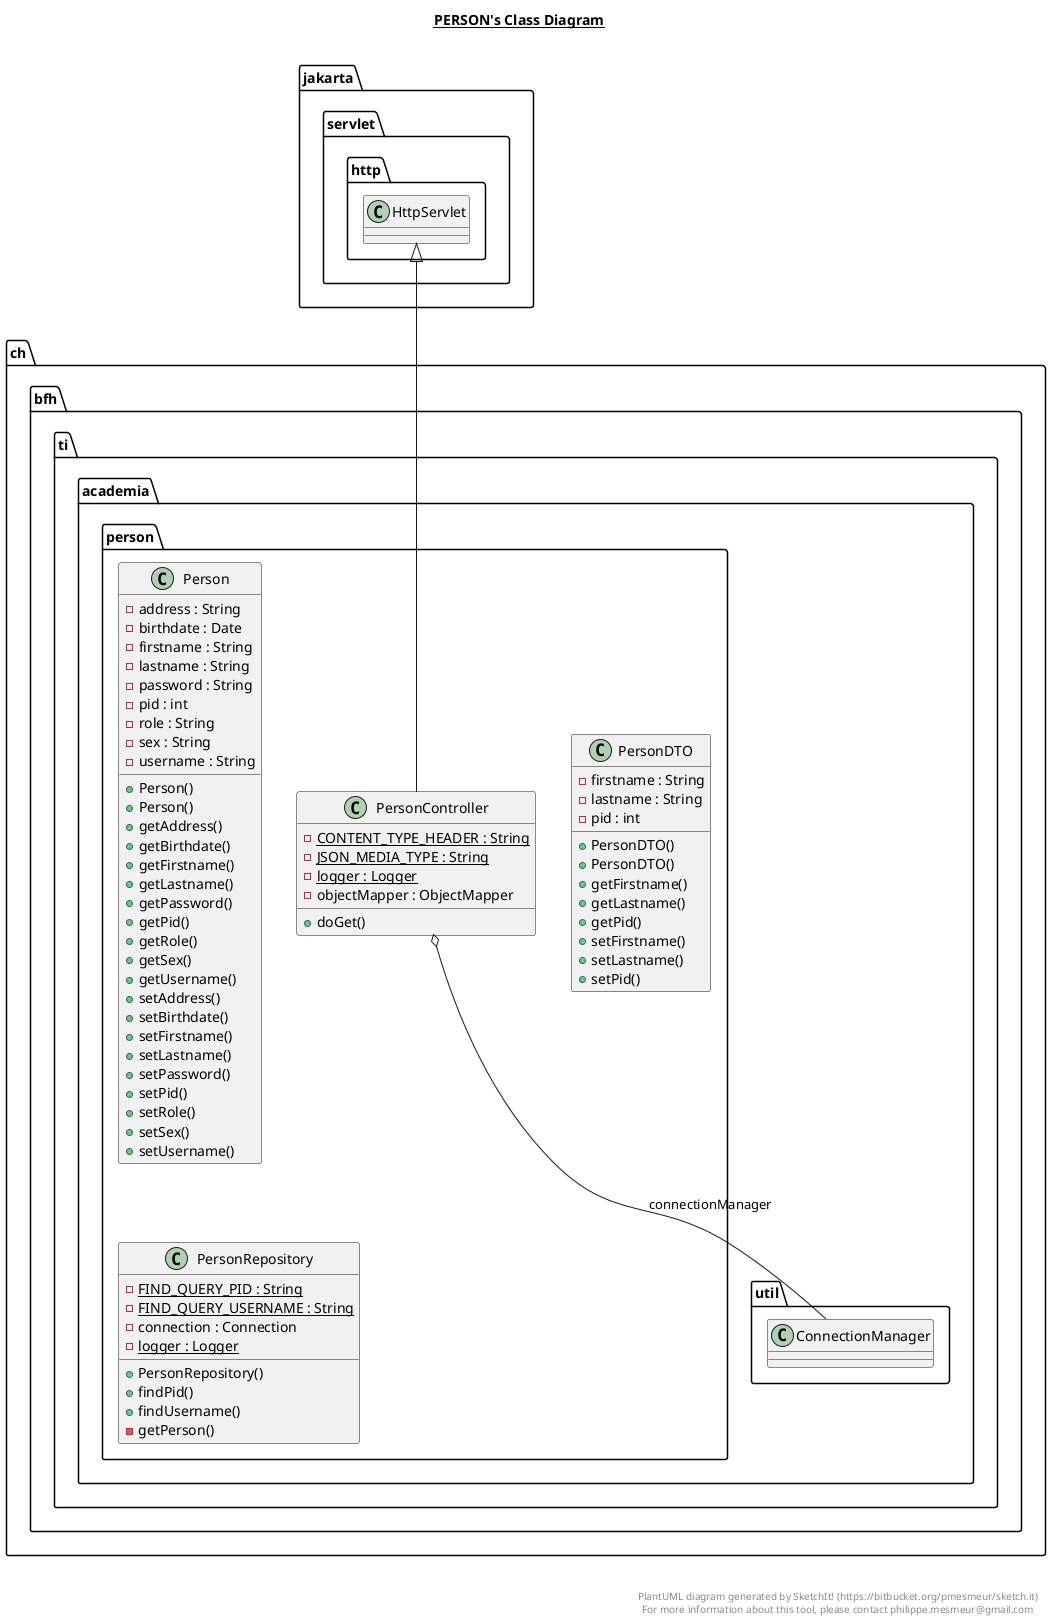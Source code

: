 @startuml

title __PERSON's Class Diagram__\n

  namespace ch.bfh.ti.academia {
    namespace person {
      class ch.bfh.ti.academia.person.Person {
          - address : String
          - birthdate : Date
          - firstname : String
          - lastname : String
          - password : String
          - pid : int
          - role : String
          - sex : String
          - username : String
          + Person()
          + Person()
          + getAddress()
          + getBirthdate()
          + getFirstname()
          + getLastname()
          + getPassword()
          + getPid()
          + getRole()
          + getSex()
          + getUsername()
          + setAddress()
          + setBirthdate()
          + setFirstname()
          + setLastname()
          + setPassword()
          + setPid()
          + setRole()
          + setSex()
          + setUsername()
      }
    }
  }
  

  namespace ch.bfh.ti.academia {
    namespace person {
      class ch.bfh.ti.academia.person.PersonController {
          {static} - CONTENT_TYPE_HEADER : String
          {static} - JSON_MEDIA_TYPE : String
          {static} - logger : Logger
          - objectMapper : ObjectMapper
          + doGet()
      }
    }
  }
  

  namespace ch.bfh.ti.academia {
    namespace person {
      class ch.bfh.ti.academia.person.PersonDTO {
          - firstname : String
          - lastname : String
          - pid : int
          + PersonDTO()
          + PersonDTO()
          + getFirstname()
          + getLastname()
          + getPid()
          + setFirstname()
          + setLastname()
          + setPid()
      }
    }
  }
  

  namespace ch.bfh.ti.academia {
    namespace person {
      class ch.bfh.ti.academia.person.PersonRepository {
          {static} - FIND_QUERY_PID : String
          {static} - FIND_QUERY_USERNAME : String
          - connection : Connection
          {static} - logger : Logger
          + PersonRepository()
          + findPid()
          + findUsername()
          - getPerson()
      }
    }
  }
  

  ch.bfh.ti.academia.person.PersonController -up-|> jakarta.servlet.http.HttpServlet
  ch.bfh.ti.academia.person.PersonController o-- ch.bfh.ti.academia.util.ConnectionManager : connectionManager


right footer


PlantUML diagram generated by SketchIt! (https://bitbucket.org/pmesmeur/sketch.it)
For more information about this tool, please contact philippe.mesmeur@gmail.com
endfooter

@enduml
